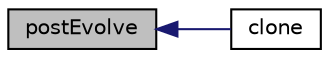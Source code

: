 digraph "postEvolve"
{
  bgcolor="transparent";
  edge [fontname="Helvetica",fontsize="10",labelfontname="Helvetica",labelfontsize="10"];
  node [fontname="Helvetica",fontsize="10",shape=record];
  rankdir="LR";
  Node215 [label="postEvolve",height=0.2,width=0.4,color="black", fillcolor="grey75", style="filled", fontcolor="black"];
  Node215 -> Node216 [dir="back",color="midnightblue",fontsize="10",style="solid",fontname="Helvetica"];
  Node216 [label="clone",height=0.2,width=0.4,color="black",URL="$a25129.html#ac06f60505978b74330f728e176449866",tooltip="Construct and return a clone. "];
}
